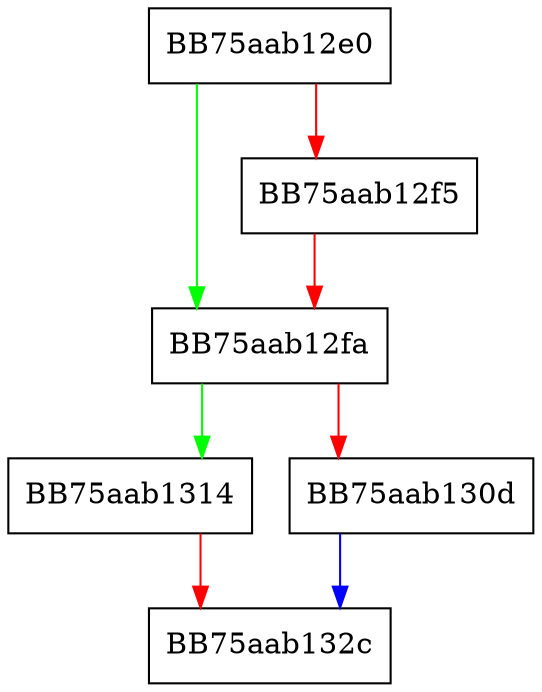 digraph DeleteSubKey {
  node [shape="box"];
  graph [splines=ortho];
  BB75aab12e0 -> BB75aab12fa [color="green"];
  BB75aab12e0 -> BB75aab12f5 [color="red"];
  BB75aab12f5 -> BB75aab12fa [color="red"];
  BB75aab12fa -> BB75aab1314 [color="green"];
  BB75aab12fa -> BB75aab130d [color="red"];
  BB75aab130d -> BB75aab132c [color="blue"];
  BB75aab1314 -> BB75aab132c [color="red"];
}